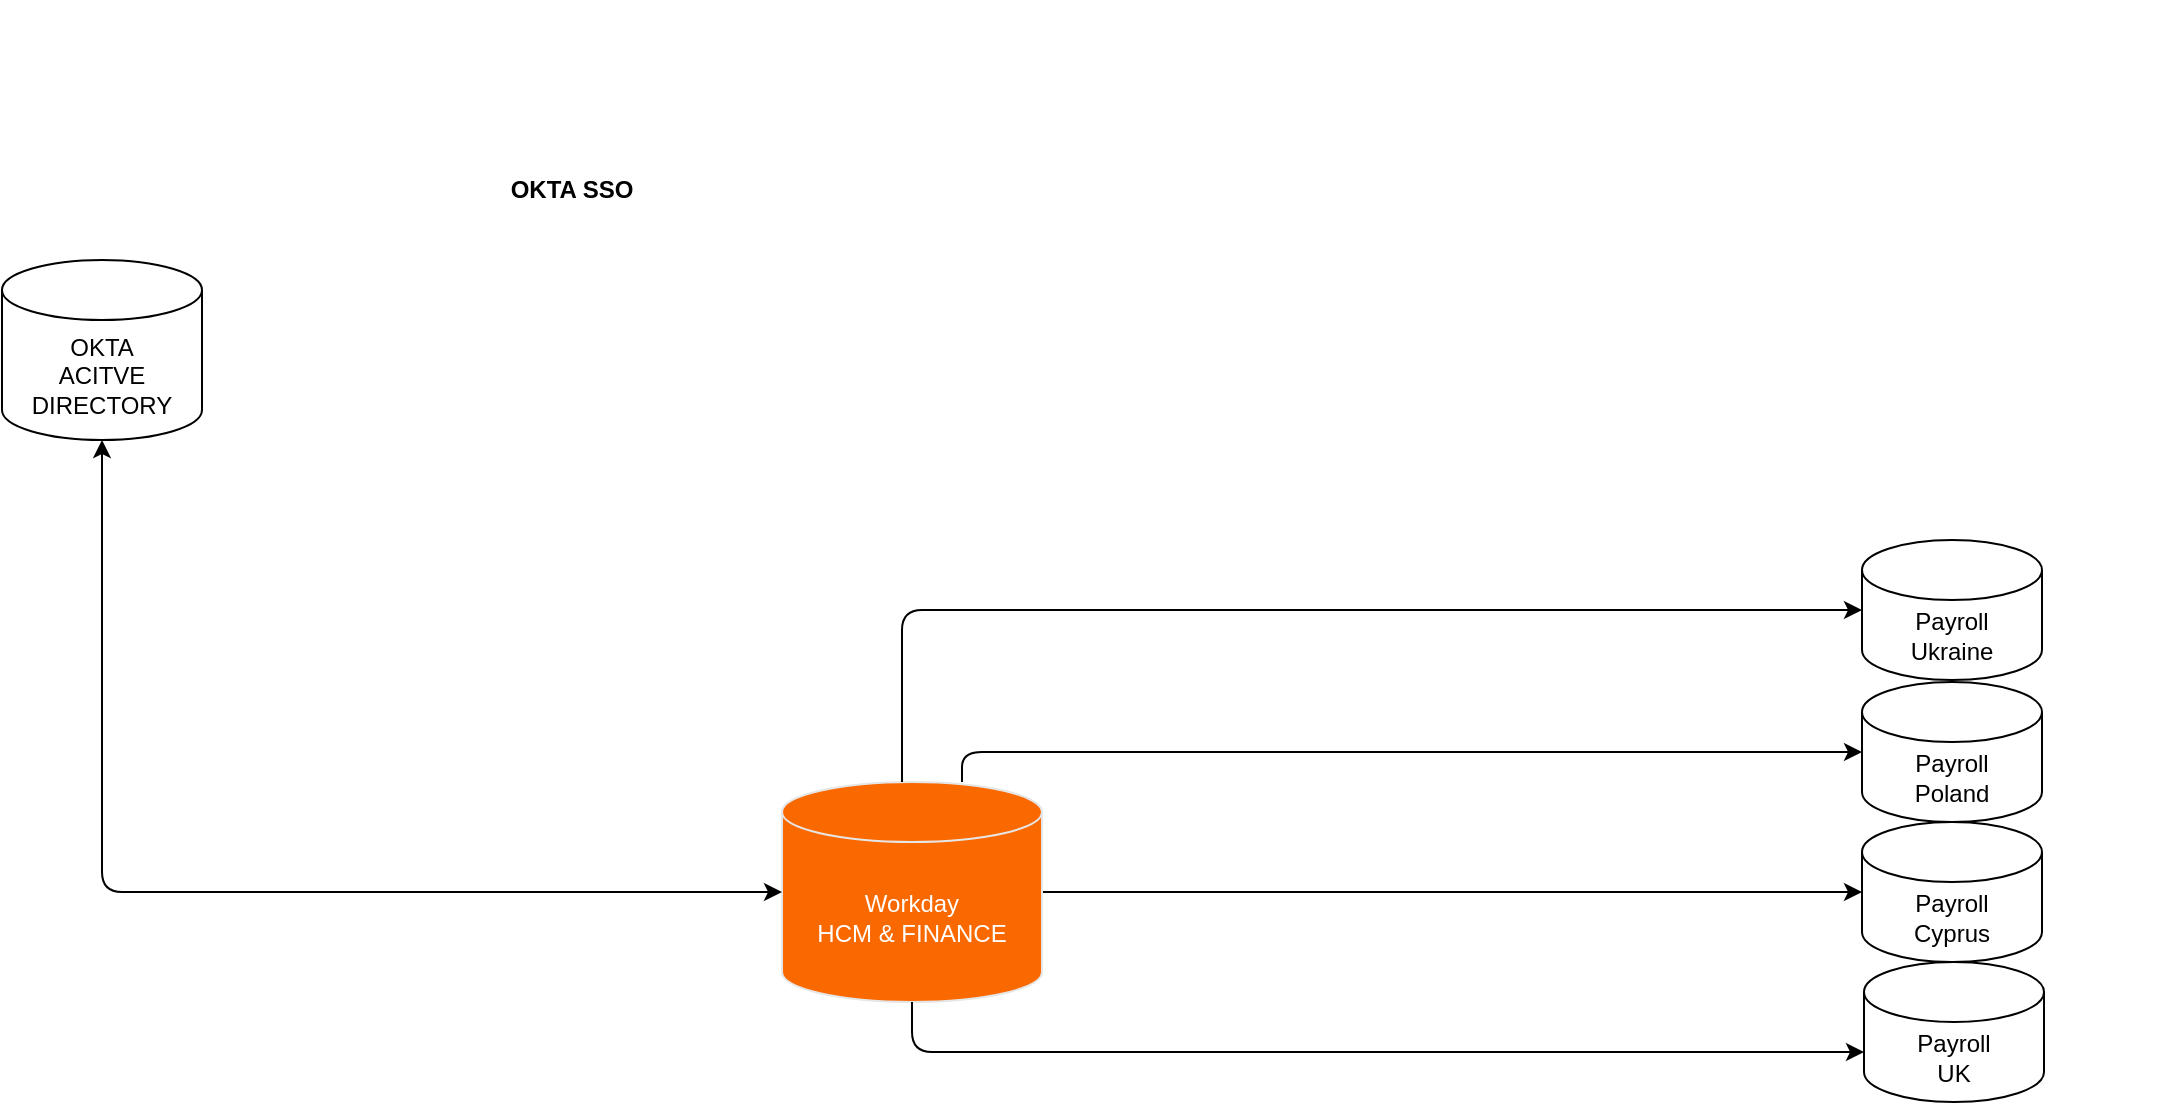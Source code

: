 <mxfile version="24.0.5" type="github">
  <diagram name="Page-1" id="3FahlCcISmpW_KnGQygM">
    <mxGraphModel dx="1434" dy="738" grid="1" gridSize="10" guides="1" tooltips="1" connect="1" arrows="1" fold="1" page="1" pageScale="1" pageWidth="850" pageHeight="1100" math="0" shadow="0">
      <root>
        <mxCell id="0" />
        <mxCell id="1" parent="0" />
        <mxCell id="shNLOWEZbwPzUOpNQr-I-2" value="" style="shape=image;html=1;verticalAlign=top;verticalLabelPosition=bottom;labelBackgroundColor=#ffffff;imageAspect=0;aspect=fixed;image=https://cdn2.iconfinder.com/data/icons/flags_gosquared/64/Ukraine_flat.png" vertex="1" parent="1">
          <mxGeometry x="1170" y="376" width="40" height="40" as="geometry" />
        </mxCell>
        <mxCell id="shNLOWEZbwPzUOpNQr-I-5" value="" style="shape=image;html=1;verticalAlign=top;verticalLabelPosition=bottom;labelBackgroundColor=#ffffff;imageAspect=0;aspect=fixed;image=https://cdn2.iconfinder.com/data/icons/flags_gosquared/64/Poland_flat.png" vertex="1" parent="1">
          <mxGeometry x="1172" y="446" width="40" height="40" as="geometry" />
        </mxCell>
        <mxCell id="shNLOWEZbwPzUOpNQr-I-9" value="" style="shape=image;verticalLabelPosition=bottom;labelBackgroundColor=default;verticalAlign=top;aspect=fixed;imageAspect=0;image=https://upload.wikimedia.org/wikipedia/commons/a/ae/Cyprus_flag_300.png;" vertex="1" parent="1">
          <mxGeometry x="1160" y="516" width="70" height="42" as="geometry" />
        </mxCell>
        <mxCell id="shNLOWEZbwPzUOpNQr-I-10" value="" style="shape=image;verticalLabelPosition=bottom;labelBackgroundColor=default;verticalAlign=top;aspect=fixed;imageAspect=0;image=https://upload.wikimedia.org/wikipedia/commons/4/42/Flag_of_the_United_Kingdom.png;" vertex="1" parent="1">
          <mxGeometry x="1175" y="597.25" width="35" height="17.5" as="geometry" />
        </mxCell>
        <mxCell id="shNLOWEZbwPzUOpNQr-I-11" value="Payroll&lt;div&gt;Ukraine&lt;/div&gt;" style="shape=cylinder3;whiteSpace=wrap;html=1;boundedLbl=1;backgroundOutline=1;size=15;" vertex="1" parent="1">
          <mxGeometry x="1070" y="360" width="90" height="70" as="geometry" />
        </mxCell>
        <mxCell id="shNLOWEZbwPzUOpNQr-I-13" value="Payroll&lt;div&gt;Poland&lt;/div&gt;" style="shape=cylinder3;whiteSpace=wrap;html=1;boundedLbl=1;backgroundOutline=1;size=15;" vertex="1" parent="1">
          <mxGeometry x="1070" y="431" width="90" height="70" as="geometry" />
        </mxCell>
        <mxCell id="shNLOWEZbwPzUOpNQr-I-14" value="Payroll&lt;div&gt;Cyprus&lt;/div&gt;" style="shape=cylinder3;whiteSpace=wrap;html=1;boundedLbl=1;backgroundOutline=1;size=15;" vertex="1" parent="1">
          <mxGeometry x="1070" y="501" width="90" height="70" as="geometry" />
        </mxCell>
        <mxCell id="shNLOWEZbwPzUOpNQr-I-15" value="Payroll&lt;div&gt;UK&lt;/div&gt;" style="shape=cylinder3;whiteSpace=wrap;html=1;boundedLbl=1;backgroundOutline=1;size=15;" vertex="1" parent="1">
          <mxGeometry x="1071" y="571" width="90" height="70" as="geometry" />
        </mxCell>
        <mxCell id="shNLOWEZbwPzUOpNQr-I-26" style="edgeStyle=orthogonalEdgeStyle;rounded=1;orthogonalLoop=1;jettySize=auto;html=1;curved=0;" edge="1" parent="1" source="0uppAoZkeoiL5u4qMpaQ-1" target="shNLOWEZbwPzUOpNQr-I-14">
          <mxGeometry relative="1" as="geometry" />
        </mxCell>
        <mxCell id="0uppAoZkeoiL5u4qMpaQ-1" value="&lt;font color=&quot;#ffffff&quot;&gt;Workday&lt;/font&gt;&lt;div&gt;&lt;font color=&quot;#ffffff&quot;&gt;HCM &amp;amp; FINANCE&lt;/font&gt;&lt;/div&gt;" style="shape=cylinder3;whiteSpace=wrap;html=1;boundedLbl=1;backgroundOutline=1;size=15;fillColor=#fa6800;fontColor=#000000;strokeColor=#E6E6E6;" parent="1" vertex="1">
          <mxGeometry x="530" y="481" width="130" height="110" as="geometry" />
        </mxCell>
        <mxCell id="shNLOWEZbwPzUOpNQr-I-21" value="" style="shape=image;html=1;verticalAlign=top;verticalLabelPosition=bottom;labelBackgroundColor=#ffffff;imageAspect=0;aspect=fixed;image=https://cdn1.iconfinder.com/data/icons/unicons-line-vol-5/24/okta-128.png" vertex="1" parent="1">
          <mxGeometry x="400" y="90" width="50" height="50" as="geometry" />
        </mxCell>
        <mxCell id="shNLOWEZbwPzUOpNQr-I-22" value="OKTA SSO" style="text;html=1;align=center;verticalAlign=middle;whiteSpace=wrap;rounded=0;fontStyle=1" vertex="1" parent="1">
          <mxGeometry x="380" y="170" width="90" height="30" as="geometry" />
        </mxCell>
        <mxCell id="shNLOWEZbwPzUOpNQr-I-23" value="OKTA&lt;div&gt;ACITVE DIRECTORY&lt;/div&gt;" style="shape=cylinder3;whiteSpace=wrap;html=1;boundedLbl=1;backgroundOutline=1;size=15;" vertex="1" parent="1">
          <mxGeometry x="140" y="220" width="100" height="90" as="geometry" />
        </mxCell>
        <mxCell id="shNLOWEZbwPzUOpNQr-I-25" style="edgeStyle=orthogonalEdgeStyle;rounded=1;orthogonalLoop=1;jettySize=auto;html=1;entryX=0;entryY=0.5;entryDx=0;entryDy=0;entryPerimeter=0;curved=0;" edge="1" parent="1" source="0uppAoZkeoiL5u4qMpaQ-1" target="shNLOWEZbwPzUOpNQr-I-11">
          <mxGeometry relative="1" as="geometry">
            <Array as="points">
              <mxPoint x="590" y="395" />
            </Array>
          </mxGeometry>
        </mxCell>
        <mxCell id="shNLOWEZbwPzUOpNQr-I-27" style="edgeStyle=orthogonalEdgeStyle;rounded=1;orthogonalLoop=1;jettySize=auto;html=1;entryX=0;entryY=0.5;entryDx=0;entryDy=0;entryPerimeter=0;curved=0;" edge="1" parent="1" source="0uppAoZkeoiL5u4qMpaQ-1" target="shNLOWEZbwPzUOpNQr-I-13">
          <mxGeometry relative="1" as="geometry">
            <Array as="points">
              <mxPoint x="620" y="466" />
            </Array>
          </mxGeometry>
        </mxCell>
        <mxCell id="shNLOWEZbwPzUOpNQr-I-28" style="edgeStyle=orthogonalEdgeStyle;rounded=1;orthogonalLoop=1;jettySize=auto;html=1;exitX=0.5;exitY=1;exitDx=0;exitDy=0;exitPerimeter=0;entryX=0;entryY=0;entryDx=0;entryDy=45;entryPerimeter=0;curved=0;" edge="1" parent="1" source="0uppAoZkeoiL5u4qMpaQ-1" target="shNLOWEZbwPzUOpNQr-I-15">
          <mxGeometry relative="1" as="geometry" />
        </mxCell>
        <mxCell id="shNLOWEZbwPzUOpNQr-I-29" style="edgeStyle=orthogonalEdgeStyle;rounded=1;orthogonalLoop=1;jettySize=auto;html=1;entryX=0;entryY=0.5;entryDx=0;entryDy=0;entryPerimeter=0;curved=0;endArrow=classic;endFill=1;startArrow=classic;startFill=1;" edge="1" parent="1" source="shNLOWEZbwPzUOpNQr-I-23" target="0uppAoZkeoiL5u4qMpaQ-1">
          <mxGeometry relative="1" as="geometry">
            <Array as="points">
              <mxPoint x="190" y="536" />
            </Array>
          </mxGeometry>
        </mxCell>
      </root>
    </mxGraphModel>
  </diagram>
</mxfile>
